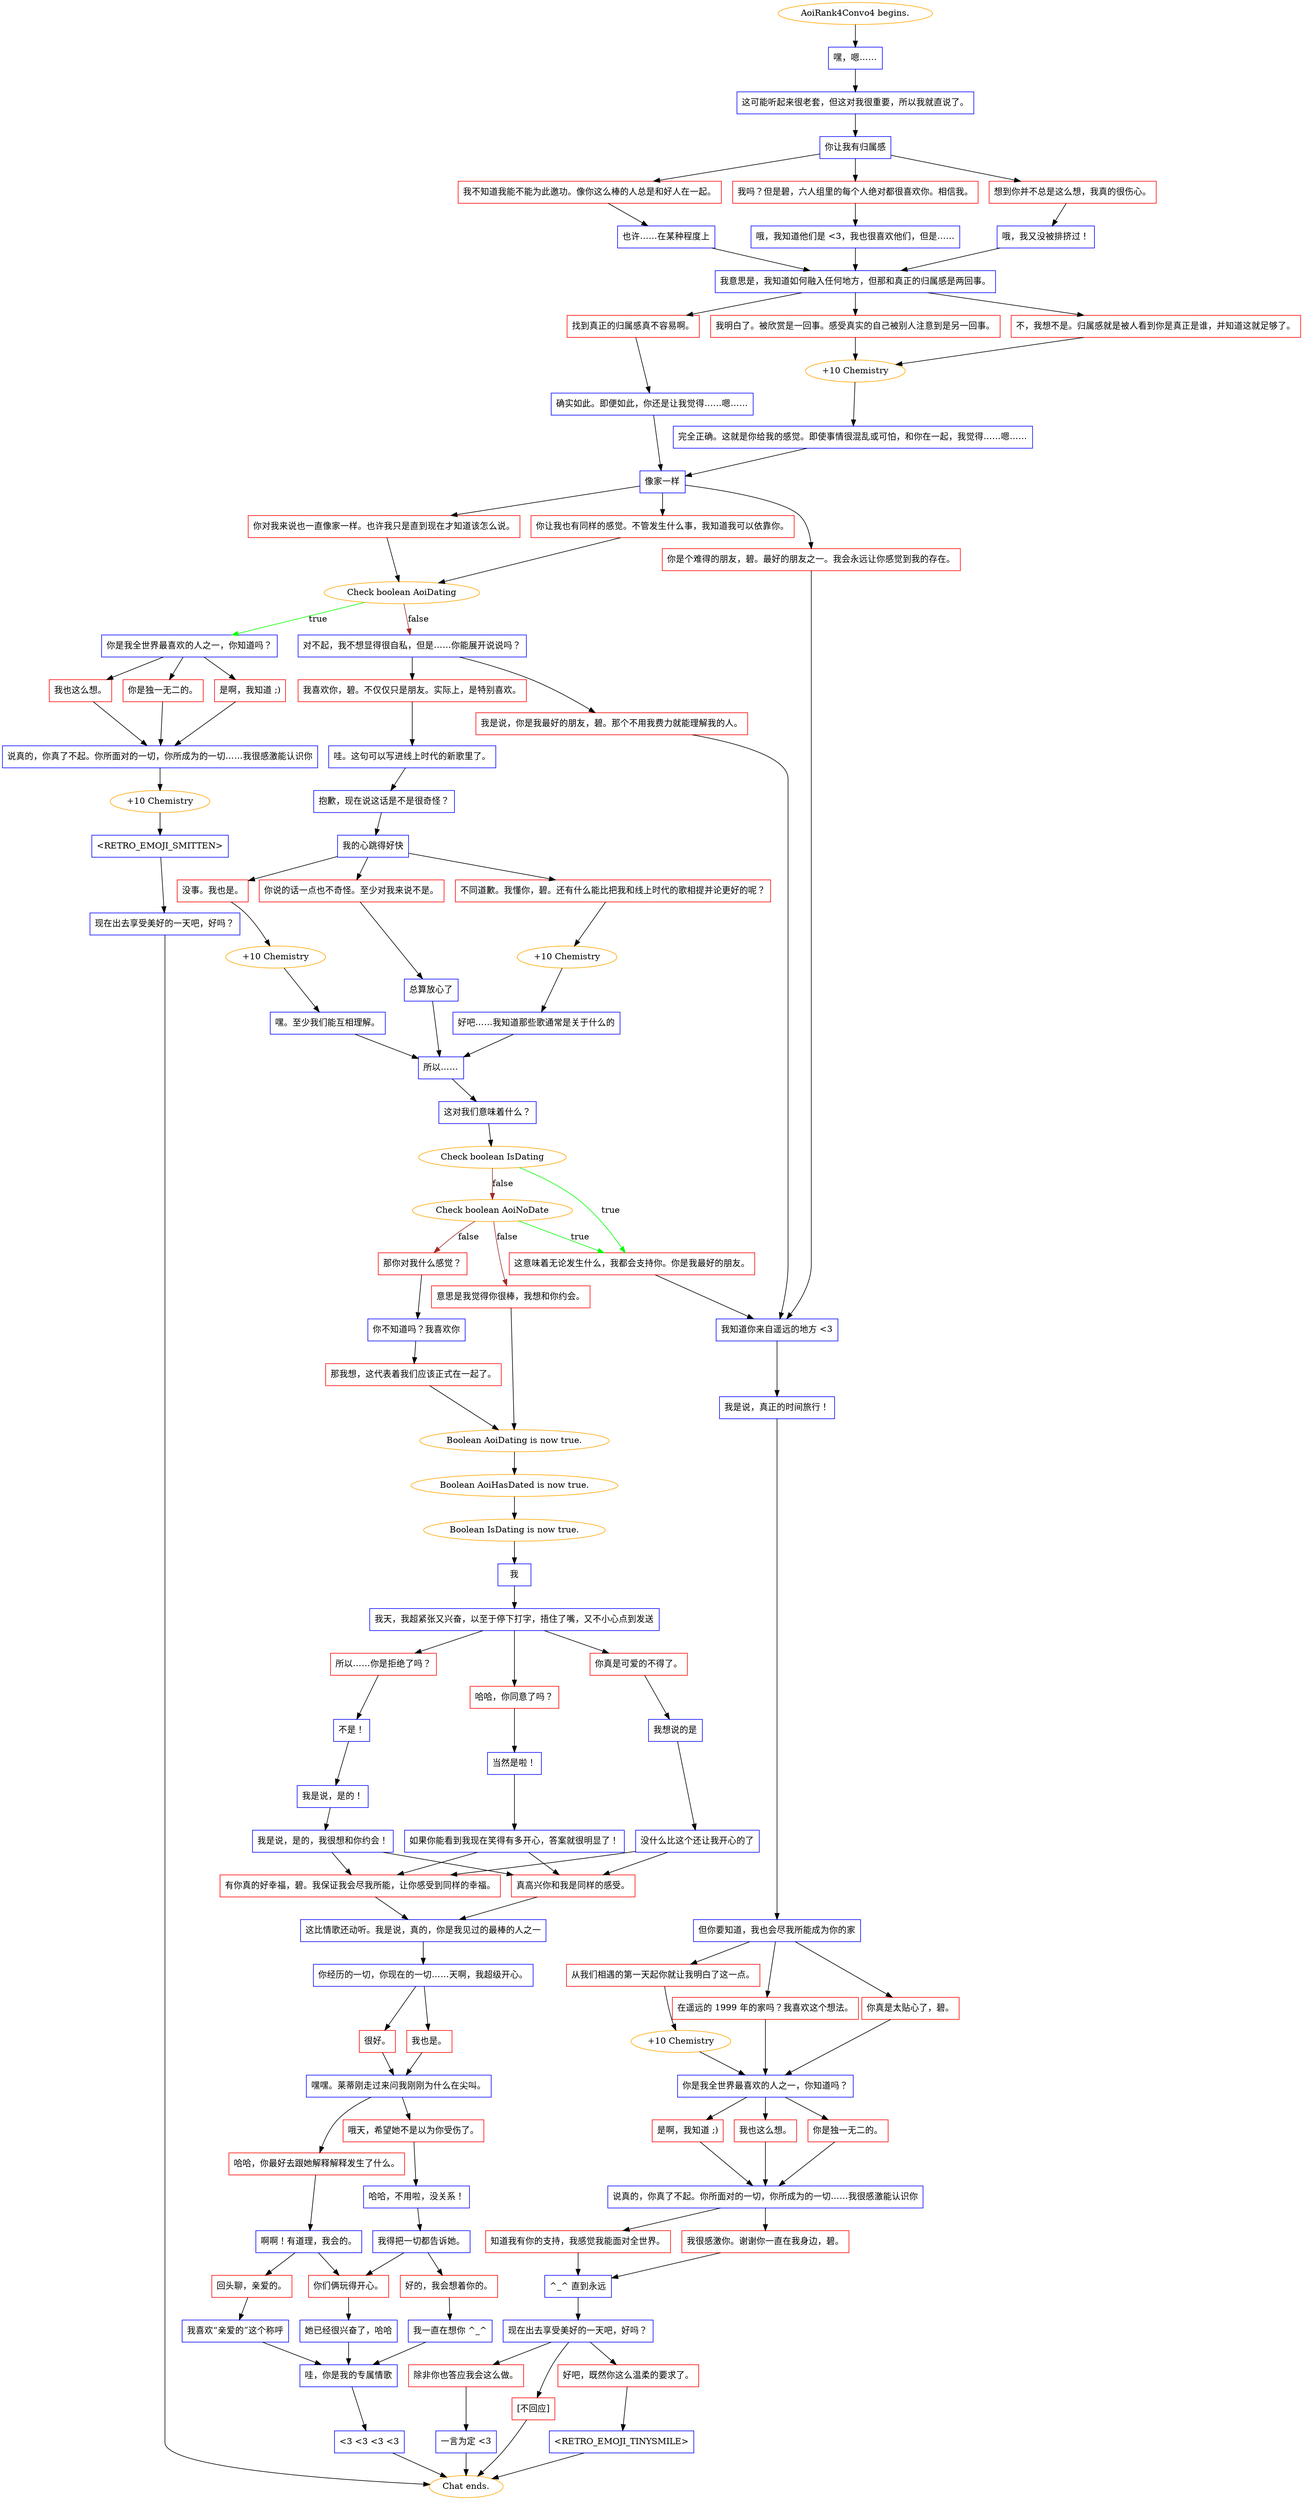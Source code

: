 digraph {
	"AoiRank4Convo4 begins." [color=orange];
		"AoiRank4Convo4 begins." -> j1529739710;
	j1529739710 [label="嘿，嗯……",shape=box,color=blue];
		j1529739710 -> j2399351819;
	j2399351819 [label="这可能听起来很老套，但这对我很重要，所以我就直说了。",shape=box,color=blue];
		j2399351819 -> j2777399439;
	j2777399439 [label="你让我有归属感",shape=box,color=blue];
		j2777399439 -> j4096049869;
		j2777399439 -> j396379051;
		j2777399439 -> j3266303658;
	j4096049869 [label="我不知道我能不能为此邀功。像你这么棒的人总是和好人在一起。",shape=box,color=red];
		j4096049869 -> j1294749100;
	j396379051 [label="我吗？但是碧，六人组里的每个人绝对都很喜欢你。相信我。",shape=box,color=red];
		j396379051 -> j3037456956;
	j3266303658 [label="想到你并不总是这么想，我真的很伤心。",shape=box,color=red];
		j3266303658 -> j3816283440;
	j1294749100 [label="也许……在某种程度上",shape=box,color=blue];
		j1294749100 -> j1653197144;
	j3037456956 [label="哦，我知道他们是 <3，我也很喜欢他们，但是……",shape=box,color=blue];
		j3037456956 -> j1653197144;
	j3816283440 [label="哦，我又没被排挤过！",shape=box,color=blue];
		j3816283440 -> j1653197144;
	j1653197144 [label="我意思是，我知道如何融入任何地方，但那和真正的归属感是两回事。",shape=box,color=blue];
		j1653197144 -> j2191072722;
		j1653197144 -> j1962483048;
		j1653197144 -> j1300647749;
	j2191072722 [label="我明白了。被欣赏是一回事。感受真实的自己被别人注意到是另一回事。",shape=box,color=red];
		j2191072722 -> j3408813060;
	j1962483048 [label="不，我想不是。归属感就是被人看到你是真正是谁，并知道这就足够了。",shape=box,color=red];
		j1962483048 -> j3408813060;
	j1300647749 [label="找到真正的归属感真不容易啊。",shape=box,color=red];
		j1300647749 -> j1416344014;
	j3408813060 [label="+10 Chemistry",color=orange];
		j3408813060 -> j2214999524;
	j1416344014 [label="确实如此。即便如此，你还是让我觉得……嗯……",shape=box,color=blue];
		j1416344014 -> j2305369621;
	j2214999524 [label="完全正确。这就是你给我的感觉。即使事情很混乱或可怕，和你在一起，我觉得……嗯……",shape=box,color=blue];
		j2214999524 -> j2305369621;
	j2305369621 [label="像家一样",shape=box,color=blue];
		j2305369621 -> j402335097;
		j2305369621 -> j3389133785;
		j2305369621 -> j1414672247;
	j402335097 [label="你对我来说也一直像家一样。也许我只是直到现在才知道该怎么说。",shape=box,color=red];
		j402335097 -> j3623430327;
	j3389133785 [label="你让我也有同样的感觉。不管发生什么事，我知道我可以依靠你。",shape=box,color=red];
		j3389133785 -> j3623430327;
	j1414672247 [label="你是个难得的朋友，碧。最好的朋友之一。我会永远让你感觉到我的存在。",shape=box,color=red];
		j1414672247 -> j587777655;
	j3623430327 [label="Check boolean AoiDating",color=orange];
		j3623430327 -> j2177992811 [label=true,color=green];
		j3623430327 -> j2287153281 [label=false,color=brown];
	j587777655 [label="我知道你来自遥远的地方 <3",shape=box,color=blue];
		j587777655 -> j620434735;
	j2177992811 [label="你是我全世界最喜欢的人之一，你知道吗？",shape=box,color=blue];
		j2177992811 -> j4254443352;
		j2177992811 -> j1842432773;
		j2177992811 -> j1507349510;
	j2287153281 [label="对不起，我不想显得很自私，但是……你能展开说说吗？",shape=box,color=blue];
		j2287153281 -> j1485022864;
		j2287153281 -> j4078556075;
	j620434735 [label="我是说，真正的时间旅行！",shape=box,color=blue];
		j620434735 -> j3777581041;
	j4254443352 [label="我也这么想。",shape=box,color=red];
		j4254443352 -> j3998050553;
	j1842432773 [label="你是独一无二的。",shape=box,color=red];
		j1842432773 -> j3998050553;
	j1507349510 [label="是啊，我知道 ;)",shape=box,color=red];
		j1507349510 -> j3998050553;
	j1485022864 [label="我喜欢你，碧。不仅仅只是朋友。实际上，是特别喜欢。",shape=box,color=red];
		j1485022864 -> j1699433550;
	j4078556075 [label="我是说，你是我最好的朋友，碧。那个不用我费力就能理解我的人。",shape=box,color=red];
		j4078556075 -> j587777655;
	j3777581041 [label="但你要知道，我也会尽我所能成为你的家",shape=box,color=blue];
		j3777581041 -> j3600171766;
		j3777581041 -> j594206791;
		j3777581041 -> j1211320238;
	j3998050553 [label="说真的，你真了不起。你所面对的一切，你所成为的一切……我很感激能认识你",shape=box,color=blue];
		j3998050553 -> j4072621169;
	j1699433550 [label="哇。这句可以写进线上时代的新歌里了。",shape=box,color=blue];
		j1699433550 -> j3103486024;
	j3600171766 [label="从我们相遇的第一天起你就让我明白了这一点。",shape=box,color=red];
		j3600171766 -> j295313745;
	j594206791 [label="在遥远的 1999 年的家吗？我喜欢这个想法。",shape=box,color=red];
		j594206791 -> j4035984864;
	j1211320238 [label="你真是太贴心了，碧。",shape=box,color=red];
		j1211320238 -> j4035984864;
	j4072621169 [label="+10 Chemistry",color=orange];
		j4072621169 -> j2308844611;
	j3103486024 [label="抱歉，现在说这话是不是很奇怪？",shape=box,color=blue];
		j3103486024 -> j3246298816;
	j295313745 [label="+10 Chemistry",color=orange];
		j295313745 -> j4035984864;
	j4035984864 [label="你是我全世界最喜欢的人之一，你知道吗？",shape=box,color=blue];
		j4035984864 -> j1537537383;
		j4035984864 -> j1595795205;
		j4035984864 -> j1962074798;
	j2308844611 [label="<RETRO_EMOJI_SMITTEN>",shape=box,color=blue];
		j2308844611 -> j4268461075;
	j3246298816 [label="我的心跳得好快",shape=box,color=blue];
		j3246298816 -> j1663908878;
		j3246298816 -> j3959222043;
		j3246298816 -> j2217458244;
	j1537537383 [label="我也这么想。",shape=box,color=red];
		j1537537383 -> j4073225654;
	j1595795205 [label="你是独一无二的。",shape=box,color=red];
		j1595795205 -> j4073225654;
	j1962074798 [label="是啊，我知道 ;)",shape=box,color=red];
		j1962074798 -> j4073225654;
	j4268461075 [label="现在出去享受美好的一天吧，好吗？",shape=box,color=blue];
		j4268461075 -> "Chat ends.";
	j1663908878 [label="不同道歉。我懂你，碧。还有什么能比把我和线上时代的歌相提并论更好的呢？",shape=box,color=red];
		j1663908878 -> j903266137;
	j3959222043 [label="没事。我也是。",shape=box,color=red];
		j3959222043 -> j901712077;
	j2217458244 [label="你说的话一点也不奇怪。至少对我来说不是。",shape=box,color=red];
		j2217458244 -> j3470173580;
	j4073225654 [label="说真的，你真了不起。你所面对的一切，你所成为的一切……我很感激能认识你",shape=box,color=blue];
		j4073225654 -> j3361548246;
		j4073225654 -> j3850816297;
	"Chat ends." [color=orange];
	j903266137 [label="+10 Chemistry",color=orange];
		j903266137 -> j304608417;
	j901712077 [label="+10 Chemistry",color=orange];
		j901712077 -> j3220441110;
	j3470173580 [label="总算放心了",shape=box,color=blue];
		j3470173580 -> j205385779;
	j3361548246 [label="知道我有你的支持，我感觉我能面对全世界。",shape=box,color=red];
		j3361548246 -> j3729301233;
	j3850816297 [label="我很感激你。谢谢你一直在我身边，碧。",shape=box,color=red];
		j3850816297 -> j3729301233;
	j304608417 [label="好吧……我知道那些歌通常是关于什么的",shape=box,color=blue];
		j304608417 -> j205385779;
	j3220441110 [label="嘿。至少我们能互相理解。",shape=box,color=blue];
		j3220441110 -> j205385779;
	j205385779 [label="所以……",shape=box,color=blue];
		j205385779 -> j3819973991;
	j3729301233 [label="^_^ 直到永远",shape=box,color=blue];
		j3729301233 -> j1548559752;
	j3819973991 [label="这对我们意味着什么？",shape=box,color=blue];
		j3819973991 -> j1568675080;
	j1548559752 [label="现在出去享受美好的一天吧，好吗？",shape=box,color=blue];
		j1548559752 -> j3643199314;
		j1548559752 -> j1004778941;
		j1548559752 -> j3001140442;
	j1568675080 [label="Check boolean IsDating",color=orange];
		j1568675080 -> j4027673924 [label=true,color=green];
		j1568675080 -> j1069024573 [label=false,color=brown];
	j3643199314 [label="好吧，既然你这么温柔的要求了。",shape=box,color=red];
		j3643199314 -> j3029731251;
	j1004778941 [label="除非你也答应我会这么做。",shape=box,color=red];
		j1004778941 -> j2172226275;
	j3001140442 [label="[不回应]",shape=box,color=red];
		j3001140442 -> "Chat ends.";
	j4027673924 [label="这意味着无论发生什么，我都会支持你。你是我最好的朋友。",shape=box,color=red];
		j4027673924 -> j587777655;
	j1069024573 [label="Check boolean AoiNoDate",color=orange];
		j1069024573 -> j4027673924 [label=true,color=green];
		j1069024573 -> j3393372086 [label=false,color=brown];
		j1069024573 -> j3498177085 [label=false,color=brown];
	j3029731251 [label="<RETRO_EMOJI_TINYSMILE>",shape=box,color=blue];
		j3029731251 -> "Chat ends.";
	j2172226275 [label="一言为定 <3",shape=box,color=blue];
		j2172226275 -> "Chat ends.";
	j3393372086 [label="意思是我觉得你很棒，我想和你约会。",shape=box,color=red];
		j3393372086 -> j3104144420;
	j3498177085 [label="那你对我什么感觉？",shape=box,color=red];
		j3498177085 -> j3406664014;
	j3104144420 [label="Boolean AoiDating is now true.",color=orange];
		j3104144420 -> j645605584;
	j3406664014 [label="你不知道吗？我喜欢你",shape=box,color=blue];
		j3406664014 -> j3830583349;
	j645605584 [label="Boolean AoiHasDated is now true.",color=orange];
		j645605584 -> j1620032769;
	j3830583349 [label="那我想，这代表着我们应该正式在一起了。",shape=box,color=red];
		j3830583349 -> j3104144420;
	j1620032769 [label="Boolean IsDating is now true.",color=orange];
		j1620032769 -> j1703819075;
	j1703819075 [label="我",shape=box,color=blue];
		j1703819075 -> j260456444;
	j260456444 [label="我天，我超紧张又兴奋，以至于停下打字，捂住了嘴，又不小心点到发送",shape=box,color=blue];
		j260456444 -> j1668312238;
		j260456444 -> j3228679257;
		j260456444 -> j1741659508;
	j1668312238 [label="哈哈，你同意了吗？",shape=box,color=red];
		j1668312238 -> j1624419840;
	j3228679257 [label="你真是可爱的不得了。",shape=box,color=red];
		j3228679257 -> j2650248442;
	j1741659508 [label="所以……你是拒绝了吗？",shape=box,color=red];
		j1741659508 -> j2101975824;
	j1624419840 [label="当然是啦！",shape=box,color=blue];
		j1624419840 -> j2691174177;
	j2650248442 [label="我想说的是",shape=box,color=blue];
		j2650248442 -> j2228584692;
	j2101975824 [label="不是！",shape=box,color=blue];
		j2101975824 -> j122043497;
	j2691174177 [label="如果你能看到我现在笑得有多开心，答案就很明显了！",shape=box,color=blue];
		j2691174177 -> j1397966784;
		j2691174177 -> j1720561968;
	j2228584692 [label="没什么比这个还让我开心的了",shape=box,color=blue];
		j2228584692 -> j1397966784;
		j2228584692 -> j1720561968;
	j122043497 [label="我是说，是的！",shape=box,color=blue];
		j122043497 -> j2914627770;
	j1397966784 [label="真高兴你和我是同样的感受。",shape=box,color=red];
		j1397966784 -> j1985668002;
	j1720561968 [label="有你真的好幸福，碧。我保证我会尽我所能，让你感受到同样的幸福。",shape=box,color=red];
		j1720561968 -> j1985668002;
	j2914627770 [label="我是说，是的，我很想和你约会！",shape=box,color=blue];
		j2914627770 -> j1397966784;
		j2914627770 -> j1720561968;
	j1985668002 [label="这比情歌还动听。我是说，真的，你是我见过的最棒的人之一",shape=box,color=blue];
		j1985668002 -> j945596968;
	j945596968 [label="你经历的一切，你现在的一切……天啊，我超级开心。",shape=box,color=blue];
		j945596968 -> j1234880419;
		j945596968 -> j3305422371;
	j1234880419 [label="很好。",shape=box,color=red];
		j1234880419 -> j930245711;
	j3305422371 [label="我也是。",shape=box,color=red];
		j3305422371 -> j930245711;
	j930245711 [label="嘿嘿。莱蒂刚走过来问我刚刚为什么在尖叫。",shape=box,color=blue];
		j930245711 -> j4240723493;
		j930245711 -> j4214187435;
	j4240723493 [label="哦天，希望她不是以为你受伤了。",shape=box,color=red];
		j4240723493 -> j391992577;
	j4214187435 [label="哈哈，你最好去跟她解释解释发生了什么。",shape=box,color=red];
		j4214187435 -> j2253493259;
	j391992577 [label="哈哈，不用啦，没关系！",shape=box,color=blue];
		j391992577 -> j4054862016;
	j2253493259 [label="啊啊！有道理，我会的。",shape=box,color=blue];
		j2253493259 -> j1082584153;
		j2253493259 -> j3259721391;
	j4054862016 [label="我得把一切都告诉她。",shape=box,color=blue];
		j4054862016 -> j1082584153;
		j4054862016 -> j572078603;
	j1082584153 [label="你们俩玩得开心。",shape=box,color=red];
		j1082584153 -> j465268708;
	j3259721391 [label="回头聊，亲爱的。",shape=box,color=red];
		j3259721391 -> j218376650;
	j572078603 [label="好的，我会想着你的。",shape=box,color=red];
		j572078603 -> j2658959030;
	j465268708 [label="她已经很兴奋了，哈哈",shape=box,color=blue];
		j465268708 -> j4111499530;
	j218376650 [label="我喜欢“亲爱的”这个称呼",shape=box,color=blue];
		j218376650 -> j4111499530;
	j2658959030 [label="我一直在想你 ^_^",shape=box,color=blue];
		j2658959030 -> j4111499530;
	j4111499530 [label="哇，你是我的专属情歌",shape=box,color=blue];
		j4111499530 -> j2074037111;
	j2074037111 [label="<3 <3 <3 <3",shape=box,color=blue];
		j2074037111 -> "Chat ends.";
}